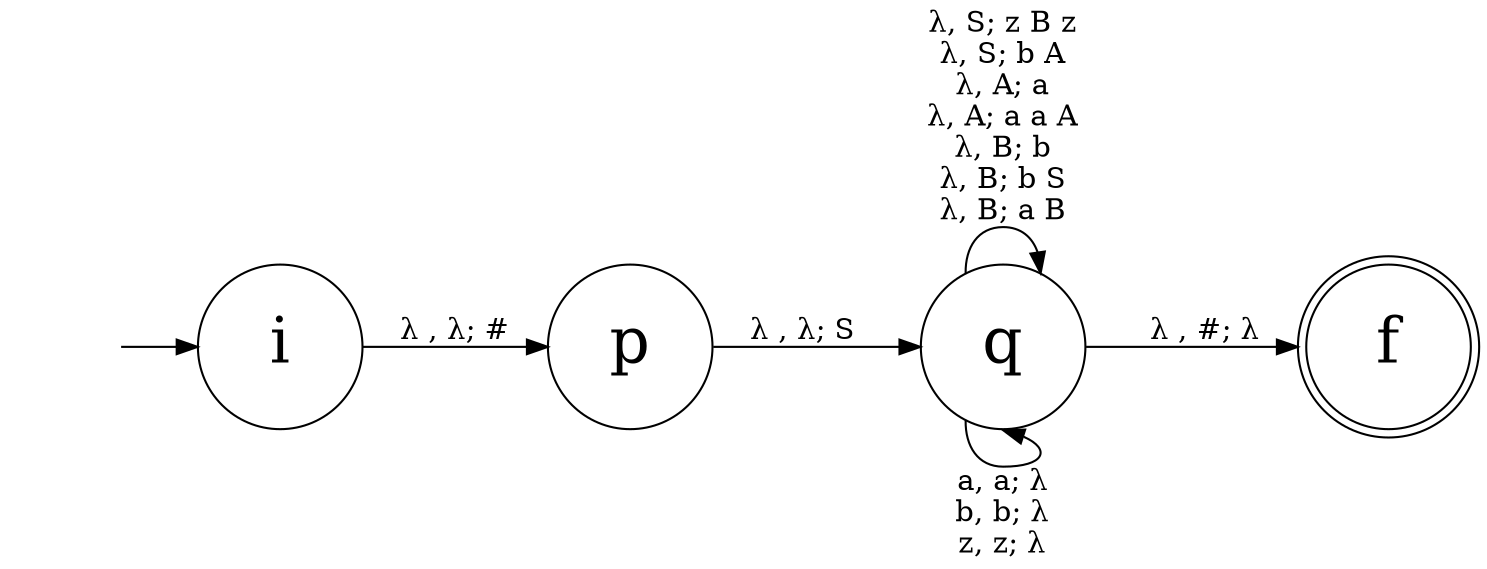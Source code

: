 digraph grafo {
	node [fontsize=18 height=1.1]
	diredgeconstraints=True rankdir=LR
	node [fontcolor=black shape=none]
	""
	node [shape=circle]
	i [fontsize=30]
	p [fontsize=30]
	q [fontsize=30]
	node [shape=doublecircle]
	f [fontsize=30]
	node [shape=circle]
	"" -> i [label=""]
	i -> p [label="λ , λ; #"]
	p -> q [label="λ , λ; S"]
	q -> q [label="λ, S; z B z
λ, S; b A
λ, A; a
λ, A; a a A
λ, B; b
λ, B; b S
λ, B; a B
"]
	q -> q:s [label="a, a; λ
b, b; λ
z, z; λ
"]
	q -> f [label="λ , #; λ"]
}
